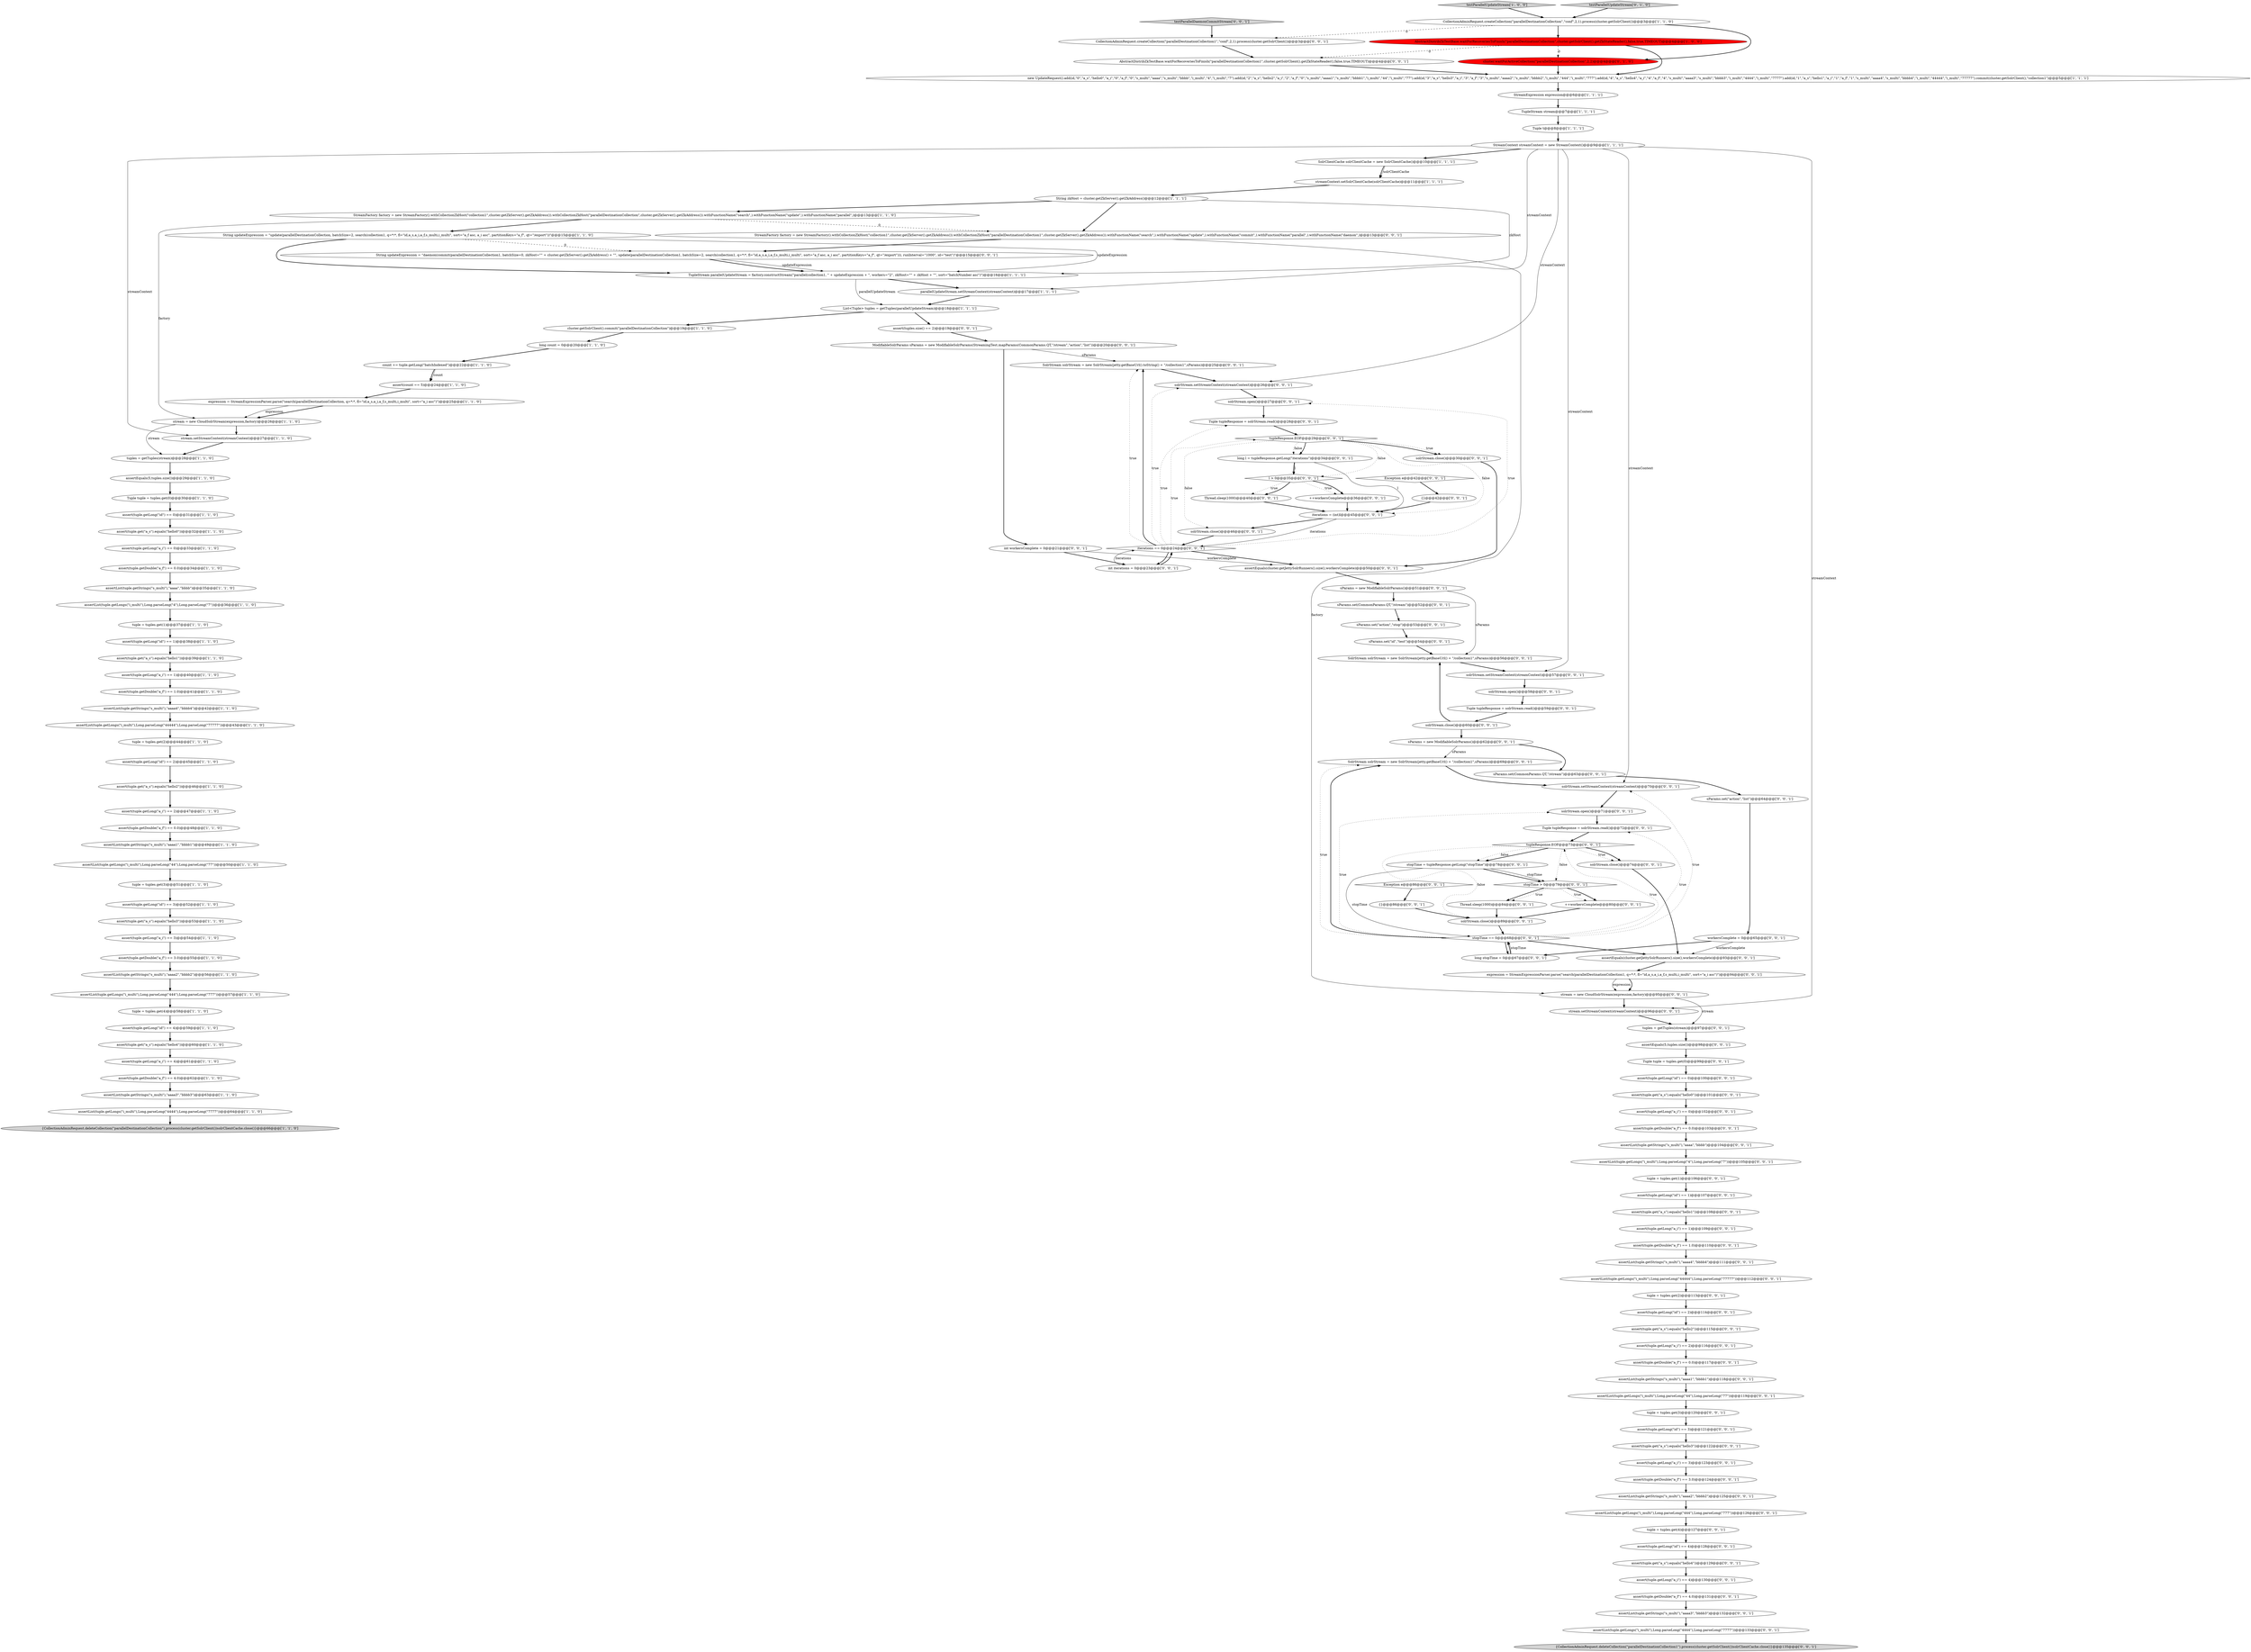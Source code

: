 digraph {
24 [style = filled, label = "assert(tuple.getLong(\"id\") == 0)@@@31@@@['1', '1', '0']", fillcolor = white, shape = ellipse image = "AAA0AAABBB1BBB"];
71 [style = filled, label = "ModifiableSolrParams sParams = new ModifiableSolrParams(StreamingTest.mapParams(CommonParams.QT,\"/stream\",\"action\",\"list\"))@@@20@@@['0', '0', '1']", fillcolor = white, shape = ellipse image = "AAA0AAABBB3BBB"];
30 [style = filled, label = "assertList(tuple.getLongs(\"i_multi\"),Long.parseLong(\"44\"),Long.parseLong(\"77\"))@@@50@@@['1', '1', '0']", fillcolor = white, shape = ellipse image = "AAA0AAABBB1BBB"];
153 [style = filled, label = "long stopTime = 0@@@67@@@['0', '0', '1']", fillcolor = white, shape = ellipse image = "AAA0AAABBB3BBB"];
120 [style = filled, label = "Thread.sleep(1000)@@@84@@@['0', '0', '1']", fillcolor = white, shape = ellipse image = "AAA0AAABBB3BBB"];
9 [style = filled, label = "count += tuple.getLong(\"batchIndexed\")@@@22@@@['1', '1', '0']", fillcolor = white, shape = ellipse image = "AAA0AAABBB1BBB"];
43 [style = filled, label = "assert(tuple.getLong(\"a_i\") == 3)@@@54@@@['1', '1', '0']", fillcolor = white, shape = ellipse image = "AAA0AAABBB1BBB"];
48 [style = filled, label = "stream = new CloudSolrStream(expression,factory)@@@26@@@['1', '1', '0']", fillcolor = white, shape = ellipse image = "AAA0AAABBB1BBB"];
18 [style = filled, label = "TupleStream stream@@@7@@@['1', '1', '1']", fillcolor = white, shape = ellipse image = "AAA0AAABBB1BBB"];
39 [style = filled, label = "StreamExpression expression@@@6@@@['1', '1', '1']", fillcolor = white, shape = ellipse image = "AAA0AAABBB1BBB"];
112 [style = filled, label = "tupleResponse.EOF@@@29@@@['0', '0', '1']", fillcolor = white, shape = diamond image = "AAA0AAABBB3BBB"];
85 [style = filled, label = "iterations == 0@@@24@@@['0', '0', '1']", fillcolor = white, shape = diamond image = "AAA0AAABBB3BBB"];
151 [style = filled, label = "CollectionAdminRequest.createCollection(\"parallelDestinationCollection1\",\"conf\",2,1).process(cluster.getSolrClient())@@@3@@@['0', '0', '1']", fillcolor = white, shape = ellipse image = "AAA0AAABBB3BBB"];
42 [style = filled, label = "parallelUpdateStream.setStreamContext(streamContext)@@@17@@@['1', '1', '1']", fillcolor = white, shape = ellipse image = "AAA0AAABBB1BBB"];
89 [style = filled, label = "Tuple tupleResponse = solrStream.read()@@@59@@@['0', '0', '1']", fillcolor = white, shape = ellipse image = "AAA0AAABBB3BBB"];
72 [style = filled, label = "sParams = new ModifiableSolrParams()@@@62@@@['0', '0', '1']", fillcolor = white, shape = ellipse image = "AAA0AAABBB3BBB"];
152 [style = filled, label = "solrStream.close()@@@60@@@['0', '0', '1']", fillcolor = white, shape = ellipse image = "AAA0AAABBB3BBB"];
133 [style = filled, label = "assertList(tuple.getStrings(\"s_multi\"),\"aaaa1\",\"bbbb1\")@@@118@@@['0', '0', '1']", fillcolor = white, shape = ellipse image = "AAA0AAABBB3BBB"];
113 [style = filled, label = "solrStream.open()@@@58@@@['0', '0', '1']", fillcolor = white, shape = ellipse image = "AAA0AAABBB3BBB"];
86 [style = filled, label = "testParallelDaemonCommitStream['0', '0', '1']", fillcolor = lightgray, shape = diamond image = "AAA0AAABBB3BBB"];
92 [style = filled, label = "long l = tupleResponse.getLong(\"iterations\")@@@34@@@['0', '0', '1']", fillcolor = white, shape = ellipse image = "AAA0AAABBB3BBB"];
87 [style = filled, label = "sParams = new ModifiableSolrParams()@@@51@@@['0', '0', '1']", fillcolor = white, shape = ellipse image = "AAA0AAABBB3BBB"];
90 [style = filled, label = "assertEquals(5,tuples.size())@@@98@@@['0', '0', '1']", fillcolor = white, shape = ellipse image = "AAA0AAABBB3BBB"];
70 [style = filled, label = "solrStream.open()@@@27@@@['0', '0', '1']", fillcolor = white, shape = ellipse image = "AAA0AAABBB3BBB"];
14 [style = filled, label = "assertList(tuple.getStrings(\"s_multi\"),\"aaaa3\",\"bbbb3\")@@@63@@@['1', '1', '0']", fillcolor = white, shape = ellipse image = "AAA0AAABBB1BBB"];
53 [style = filled, label = "tuples = getTuples(stream)@@@28@@@['1', '1', '0']", fillcolor = white, shape = ellipse image = "AAA0AAABBB1BBB"];
47 [style = filled, label = "testParallelUpdateStream['1', '0', '0']", fillcolor = lightgray, shape = diamond image = "AAA0AAABBB1BBB"];
15 [style = filled, label = "assert(tuple.get(\"a_s\").equals(\"hello1\"))@@@39@@@['1', '1', '0']", fillcolor = white, shape = ellipse image = "AAA0AAABBB1BBB"];
128 [style = filled, label = "assertList(tuple.getLongs(\"i_multi\"),Long.parseLong(\"444\"),Long.parseLong(\"777\"))@@@126@@@['0', '0', '1']", fillcolor = white, shape = ellipse image = "AAA0AAABBB3BBB"];
79 [style = filled, label = "sParams.set(CommonParams.QT,\"/stream\")@@@52@@@['0', '0', '1']", fillcolor = white, shape = ellipse image = "AAA0AAABBB3BBB"];
36 [style = filled, label = "stream.setStreamContext(streamContext)@@@27@@@['1', '1', '0']", fillcolor = white, shape = ellipse image = "AAA0AAABBB1BBB"];
84 [style = filled, label = "Exception e@@@86@@@['0', '0', '1']", fillcolor = white, shape = diamond image = "AAA0AAABBB3BBB"];
100 [style = filled, label = "assertList(tuple.getLongs(\"i_multi\"),Long.parseLong(\"44\"),Long.parseLong(\"77\"))@@@119@@@['0', '0', '1']", fillcolor = white, shape = ellipse image = "AAA0AAABBB3BBB"];
127 [style = filled, label = "assert(tuple.get(\"a_s\").equals(\"hello2\"))@@@115@@@['0', '0', '1']", fillcolor = white, shape = ellipse image = "AAA0AAABBB3BBB"];
101 [style = filled, label = "String updateExpression = \"daemon(commit(parallelDestinationCollection1, batchSize=0, zkHost=\"\" + cluster.getZkServer().getZkAddress() + \"\", update(parallelDestinationCollection1, batchSize=2, search(collection1, q=*:*, fl=\"id,a_s,a_i,a_f,s_multi,i_multi\", sort=\"a_f asc, a_i asc\", partitionKeys=\"a_f\", qt=\"/export\"))), runInterval=\"1000\", id=\"test\")\"@@@15@@@['0', '0', '1']", fillcolor = white, shape = ellipse image = "AAA0AAABBB3BBB"];
40 [style = filled, label = "assert(tuple.getLong(\"a_i\") == 0)@@@33@@@['1', '1', '0']", fillcolor = white, shape = ellipse image = "AAA0AAABBB1BBB"];
93 [style = filled, label = "sParams.set(\"action\",\"stop\")@@@53@@@['0', '0', '1']", fillcolor = white, shape = ellipse image = "AAA0AAABBB3BBB"];
109 [style = filled, label = "assert(tuple.getLong(\"id\") == 3)@@@121@@@['0', '0', '1']", fillcolor = white, shape = ellipse image = "AAA0AAABBB3BBB"];
157 [style = filled, label = "assertList(tuple.getLongs(\"i_multi\"),Long.parseLong(\"4444\"),Long.parseLong(\"7777\"))@@@133@@@['0', '0', '1']", fillcolor = white, shape = ellipse image = "AAA0AAABBB3BBB"];
4 [style = filled, label = "expression = StreamExpressionParser.parse(\"search(parallelDestinationCollection, q=*:*, fl=\"id,a_s,a_i,a_f,s_multi,i_multi\", sort=\"a_i asc\")\")@@@25@@@['1', '1', '0']", fillcolor = white, shape = ellipse image = "AAA0AAABBB1BBB"];
125 [style = filled, label = "SolrStream solrStream = new SolrStream(jetty.getBaseUrl() + \"/collection1\",sParams)@@@69@@@['0', '0', '1']", fillcolor = white, shape = ellipse image = "AAA0AAABBB3BBB"];
29 [style = filled, label = "assert(tuple.getDouble(\"a_f\") == 0.0)@@@34@@@['1', '1', '0']", fillcolor = white, shape = ellipse image = "AAA0AAABBB1BBB"];
142 [style = filled, label = "assert(tuple.getLong(\"id\") == 4)@@@128@@@['0', '0', '1']", fillcolor = white, shape = ellipse image = "AAA0AAABBB3BBB"];
57 [style = filled, label = "assertList(tuple.getLongs(\"i_multi\"),Long.parseLong(\"4444\"),Long.parseLong(\"7777\"))@@@64@@@['1', '1', '0']", fillcolor = white, shape = ellipse image = "AAA0AAABBB1BBB"];
34 [style = filled, label = "SolrClientCache solrClientCache = new SolrClientCache()@@@10@@@['1', '1', '1']", fillcolor = white, shape = ellipse image = "AAA0AAABBB1BBB"];
135 [style = filled, label = "assert(tuple.getDouble(\"a_f\") == 1.0)@@@110@@@['0', '0', '1']", fillcolor = white, shape = ellipse image = "AAA0AAABBB3BBB"];
41 [style = filled, label = "tuple = tuples.get(2)@@@44@@@['1', '1', '0']", fillcolor = white, shape = ellipse image = "AAA0AAABBB1BBB"];
121 [style = filled, label = "expression = StreamExpressionParser.parse(\"search(parallelDestinationCollection1, q=*:*, fl=\"id,a_s,a_i,a_f,s_multi,i_multi\", sort=\"a_i asc\")\")@@@94@@@['0', '0', '1']", fillcolor = white, shape = ellipse image = "AAA0AAABBB3BBB"];
156 [style = filled, label = "solrStream.close()@@@74@@@['0', '0', '1']", fillcolor = white, shape = ellipse image = "AAA0AAABBB3BBB"];
50 [style = filled, label = "assertList(tuple.getStrings(\"s_multi\"),\"aaaa2\",\"bbbb2\")@@@56@@@['1', '1', '0']", fillcolor = white, shape = ellipse image = "AAA0AAABBB1BBB"];
56 [style = filled, label = "streamContext.setSolrClientCache(solrClientCache)@@@11@@@['1', '1', '1']", fillcolor = white, shape = ellipse image = "AAA0AAABBB1BBB"];
141 [style = filled, label = "solrStream.setStreamContext(streamContext)@@@57@@@['0', '0', '1']", fillcolor = white, shape = ellipse image = "AAA0AAABBB3BBB"];
25 [style = filled, label = "assertList(tuple.getLongs(\"i_multi\"),Long.parseLong(\"4\"),Long.parseLong(\"7\"))@@@36@@@['1', '1', '0']", fillcolor = white, shape = ellipse image = "AAA0AAABBB1BBB"];
5 [style = filled, label = "String updateExpression = \"update(parallelDestinationCollection, batchSize=2, search(collection1, q=*:*, fl=\"id,a_s,a_i,a_f,s_multi,i_multi\", sort=\"a_f asc, a_i asc\", partitionKeys=\"a_f\", qt=\"/export\"))\"@@@15@@@['1', '1', '0']", fillcolor = white, shape = ellipse image = "AAA0AAABBB1BBB"];
20 [style = filled, label = "assert(tuple.getLong(\"a_i\") == 1)@@@40@@@['1', '1', '0']", fillcolor = white, shape = ellipse image = "AAA0AAABBB1BBB"];
78 [style = filled, label = "AbstractDistribZkTestBase.waitForRecoveriesToFinish(\"parallelDestinationCollection1\",cluster.getSolrClient().getZkStateReader(),false,true,TIMEOUT)@@@4@@@['0', '0', '1']", fillcolor = white, shape = ellipse image = "AAA0AAABBB3BBB"];
114 [style = filled, label = "SolrStream solrStream = new SolrStream(jetty.getBaseUrl().toString() + \"/collection1\",sParams)@@@25@@@['0', '0', '1']", fillcolor = white, shape = ellipse image = "AAA0AAABBB3BBB"];
0 [style = filled, label = "Tuple t@@@8@@@['1', '1', '1']", fillcolor = white, shape = ellipse image = "AAA0AAABBB1BBB"];
61 [style = filled, label = "testParallelUpdateStream['0', '1', '0']", fillcolor = lightgray, shape = diamond image = "AAA0AAABBB2BBB"];
129 [style = filled, label = "assertList(tuple.getStrings(\"s_multi\"),\"aaaa\",\"bbbb\")@@@104@@@['0', '0', '1']", fillcolor = white, shape = ellipse image = "AAA0AAABBB3BBB"];
51 [style = filled, label = "assert(tuple.getDouble(\"a_f\") == 4.0)@@@62@@@['1', '1', '0']", fillcolor = white, shape = ellipse image = "AAA0AAABBB1BBB"];
54 [style = filled, label = "assert(tuple.getLong(\"id\") == 1)@@@38@@@['1', '1', '0']", fillcolor = white, shape = ellipse image = "AAA0AAABBB1BBB"];
134 [style = filled, label = "{CollectionAdminRequest.deleteCollection(\"parallelDestinationCollection1\").process(cluster.getSolrClient())solrClientCache.close()}@@@135@@@['0', '0', '1']", fillcolor = lightgray, shape = ellipse image = "AAA0AAABBB3BBB"];
63 [style = filled, label = "Tuple tupleResponse = solrStream.read()@@@72@@@['0', '0', '1']", fillcolor = white, shape = ellipse image = "AAA0AAABBB3BBB"];
94 [style = filled, label = "Thread.sleep(1000)@@@40@@@['0', '0', '1']", fillcolor = white, shape = ellipse image = "AAA0AAABBB3BBB"];
136 [style = filled, label = "int workersComplete = 0@@@21@@@['0', '0', '1']", fillcolor = white, shape = ellipse image = "AAA0AAABBB3BBB"];
126 [style = filled, label = "assert(tuple.getLong(\"id\") == 2)@@@114@@@['0', '0', '1']", fillcolor = white, shape = ellipse image = "AAA0AAABBB3BBB"];
99 [style = filled, label = "assertEquals(cluster.getJettySolrRunners().size(),workersComplete)@@@93@@@['0', '0', '1']", fillcolor = white, shape = ellipse image = "AAA0AAABBB3BBB"];
83 [style = filled, label = "++workersComplete@@@36@@@['0', '0', '1']", fillcolor = white, shape = ellipse image = "AAA0AAABBB3BBB"];
64 [style = filled, label = "Tuple tuple = tuples.get(0)@@@99@@@['0', '0', '1']", fillcolor = white, shape = ellipse image = "AAA0AAABBB3BBB"];
150 [style = filled, label = "assert(tuples.size() == 2)@@@19@@@['0', '0', '1']", fillcolor = white, shape = ellipse image = "AAA0AAABBB3BBB"];
130 [style = filled, label = "assertList(tuple.getStrings(\"s_multi\"),\"aaaa2\",\"bbbb2\")@@@125@@@['0', '0', '1']", fillcolor = white, shape = ellipse image = "AAA0AAABBB3BBB"];
17 [style = filled, label = "assert(tuple.getDouble(\"a_f\") == 3.0)@@@55@@@['1', '1', '0']", fillcolor = white, shape = ellipse image = "AAA0AAABBB1BBB"];
104 [style = filled, label = "assertList(tuple.getStrings(\"s_multi\"),\"aaaa3\",\"bbbb3\")@@@132@@@['0', '0', '1']", fillcolor = white, shape = ellipse image = "AAA0AAABBB3BBB"];
119 [style = filled, label = "tupleResponse.EOF@@@73@@@['0', '0', '1']", fillcolor = white, shape = diamond image = "AAA0AAABBB3BBB"];
23 [style = filled, label = "Tuple tuple = tuples.get(0)@@@30@@@['1', '1', '0']", fillcolor = white, shape = ellipse image = "AAA0AAABBB1BBB"];
155 [style = filled, label = "assertList(tuple.getLongs(\"i_multi\"),Long.parseLong(\"4\"),Long.parseLong(\"7\"))@@@105@@@['0', '0', '1']", fillcolor = white, shape = ellipse image = "AAA0AAABBB3BBB"];
144 [style = filled, label = "int iterations = 0@@@23@@@['0', '0', '1']", fillcolor = white, shape = ellipse image = "AAA0AAABBB3BBB"];
145 [style = filled, label = "sParams.set(CommonParams.QT,\"/stream\")@@@63@@@['0', '0', '1']", fillcolor = white, shape = ellipse image = "AAA0AAABBB3BBB"];
147 [style = filled, label = "stream = new CloudSolrStream(expression,factory)@@@95@@@['0', '0', '1']", fillcolor = white, shape = ellipse image = "AAA0AAABBB3BBB"];
154 [style = filled, label = "solrStream.close()@@@89@@@['0', '0', '1']", fillcolor = white, shape = ellipse image = "AAA0AAABBB3BBB"];
75 [style = filled, label = "tuple = tuples.get(1)@@@106@@@['0', '0', '1']", fillcolor = white, shape = ellipse image = "AAA0AAABBB3BBB"];
27 [style = filled, label = "assert(tuple.get(\"a_s\").equals(\"hello0\"))@@@32@@@['1', '1', '0']", fillcolor = white, shape = ellipse image = "AAA0AAABBB1BBB"];
118 [style = filled, label = "solrStream.setStreamContext(streamContext)@@@26@@@['0', '0', '1']", fillcolor = white, shape = ellipse image = "AAA0AAABBB3BBB"];
107 [style = filled, label = "tuple = tuples.get(2)@@@113@@@['0', '0', '1']", fillcolor = white, shape = ellipse image = "AAA0AAABBB3BBB"];
1 [style = filled, label = "assert(tuple.get(\"a_s\").equals(\"hello3\"))@@@53@@@['1', '1', '0']", fillcolor = white, shape = ellipse image = "AAA0AAABBB1BBB"];
97 [style = filled, label = "assert(tuple.getDouble(\"a_f\") == 0.0)@@@103@@@['0', '0', '1']", fillcolor = white, shape = ellipse image = "AAA0AAABBB3BBB"];
7 [style = filled, label = "StreamFactory factory = new StreamFactory().withCollectionZkHost(\"collection1\",cluster.getZkServer().getZkAddress()).withCollectionZkHost(\"parallelDestinationCollection\",cluster.getZkServer().getZkAddress()).withFunctionName(\"search\",).withFunctionName(\"update\",).withFunctionName(\"parallel\",)@@@13@@@['1', '1', '0']", fillcolor = white, shape = ellipse image = "AAA0AAABBB1BBB"];
28 [style = filled, label = "String zkHost = cluster.getZkServer().getZkAddress()@@@12@@@['1', '1', '1']", fillcolor = white, shape = ellipse image = "AAA0AAABBB1BBB"];
46 [style = filled, label = "{CollectionAdminRequest.deleteCollection(\"parallelDestinationCollection\").process(cluster.getSolrClient())solrClientCache.close()}@@@66@@@['1', '1', '0']", fillcolor = lightgray, shape = ellipse image = "AAA0AAABBB1BBB"];
66 [style = filled, label = "assert(tuple.getDouble(\"a_f\") == 4.0)@@@131@@@['0', '0', '1']", fillcolor = white, shape = ellipse image = "AAA0AAABBB3BBB"];
21 [style = filled, label = "assert(tuple.getLong(\"id\") == 3)@@@52@@@['1', '1', '0']", fillcolor = white, shape = ellipse image = "AAA0AAABBB1BBB"];
62 [style = filled, label = "cluster.waitForActiveCollection(\"parallelDestinationCollection\",2,2)@@@4@@@['0', '1', '0']", fillcolor = red, shape = ellipse image = "AAA1AAABBB2BBB"];
102 [style = filled, label = "stopTime = tupleResponse.getLong(\"stopTime\")@@@78@@@['0', '0', '1']", fillcolor = white, shape = ellipse image = "AAA0AAABBB3BBB"];
38 [style = filled, label = "StreamContext streamContext = new StreamContext()@@@9@@@['1', '1', '1']", fillcolor = white, shape = ellipse image = "AAA0AAABBB1BBB"];
69 [style = filled, label = "StreamFactory factory = new StreamFactory().withCollectionZkHost(\"collection1\",cluster.getZkServer().getZkAddress()).withCollectionZkHost(\"parallelDestinationCollection1\",cluster.getZkServer().getZkAddress()).withFunctionName(\"search\",).withFunctionName(\"update\",).withFunctionName(\"commit\",).withFunctionName(\"parallel\",).withFunctionName(\"daemon\",)@@@13@@@['0', '0', '1']", fillcolor = white, shape = ellipse image = "AAA0AAABBB3BBB"];
11 [style = filled, label = "assert(count == 5)@@@24@@@['1', '1', '0']", fillcolor = white, shape = ellipse image = "AAA0AAABBB1BBB"];
16 [style = filled, label = "long count = 0@@@20@@@['1', '1', '0']", fillcolor = white, shape = ellipse image = "AAA0AAABBB1BBB"];
26 [style = filled, label = "assert(tuple.getLong(\"id\") == 4)@@@59@@@['1', '1', '0']", fillcolor = white, shape = ellipse image = "AAA0AAABBB1BBB"];
143 [style = filled, label = "assert(tuple.getDouble(\"a_f\") == 3.0)@@@124@@@['0', '0', '1']", fillcolor = white, shape = ellipse image = "AAA0AAABBB3BBB"];
68 [style = filled, label = "assert(tuple.get(\"a_s\").equals(\"hello3\"))@@@122@@@['0', '0', '1']", fillcolor = white, shape = ellipse image = "AAA0AAABBB3BBB"];
106 [style = filled, label = "Exception e@@@42@@@['0', '0', '1']", fillcolor = white, shape = diamond image = "AAA0AAABBB3BBB"];
123 [style = filled, label = "assert(tuple.getLong(\"a_i\") == 0)@@@102@@@['0', '0', '1']", fillcolor = white, shape = ellipse image = "AAA0AAABBB3BBB"];
103 [style = filled, label = "assert(tuple.getLong(\"a_i\") == 1)@@@109@@@['0', '0', '1']", fillcolor = white, shape = ellipse image = "AAA0AAABBB3BBB"];
12 [style = filled, label = "assertEquals(5,tuples.size())@@@29@@@['1', '1', '0']", fillcolor = white, shape = ellipse image = "AAA0AAABBB1BBB"];
124 [style = filled, label = "solrStream.open()@@@71@@@['0', '0', '1']", fillcolor = white, shape = ellipse image = "AAA0AAABBB3BBB"];
44 [style = filled, label = "assertList(tuple.getStrings(\"s_multi\"),\"aaaa\",\"bbbb\")@@@35@@@['1', '1', '0']", fillcolor = white, shape = ellipse image = "AAA0AAABBB1BBB"];
3 [style = filled, label = "assertList(tuple.getLongs(\"i_multi\"),Long.parseLong(\"44444\"),Long.parseLong(\"77777\"))@@@43@@@['1', '1', '0']", fillcolor = white, shape = ellipse image = "AAA0AAABBB1BBB"];
132 [style = filled, label = "assert(tuple.getLong(\"id\") == 1)@@@107@@@['0', '0', '1']", fillcolor = white, shape = ellipse image = "AAA0AAABBB3BBB"];
146 [style = filled, label = "Tuple tupleResponse = solrStream.read()@@@28@@@['0', '0', '1']", fillcolor = white, shape = ellipse image = "AAA0AAABBB3BBB"];
6 [style = filled, label = "assert(tuple.getLong(\"id\") == 2)@@@45@@@['1', '1', '0']", fillcolor = white, shape = ellipse image = "AAA0AAABBB1BBB"];
31 [style = filled, label = "assertList(tuple.getStrings(\"s_multi\"),\"aaaa4\",\"bbbb4\")@@@42@@@['1', '1', '0']", fillcolor = white, shape = ellipse image = "AAA0AAABBB1BBB"];
95 [style = filled, label = "tuples = getTuples(stream)@@@97@@@['0', '0', '1']", fillcolor = white, shape = ellipse image = "AAA0AAABBB3BBB"];
98 [style = filled, label = "assert(tuple.get(\"a_s\").equals(\"hello1\"))@@@108@@@['0', '0', '1']", fillcolor = white, shape = ellipse image = "AAA0AAABBB3BBB"];
32 [style = filled, label = "TupleStream parallelUpdateStream = factory.constructStream(\"parallel(collection1, \" + updateExpression + \", workers=\"2\", zkHost=\"\" + zkHost + \"\", sort=\"batchNumber asc\")\")@@@16@@@['1', '1', '1']", fillcolor = white, shape = ellipse image = "AAA0AAABBB1BBB"];
59 [style = filled, label = "assert(tuple.get(\"a_s\").equals(\"hello4\"))@@@60@@@['1', '1', '0']", fillcolor = white, shape = ellipse image = "AAA0AAABBB1BBB"];
60 [style = filled, label = "List<Tuple> tuples = getTuples(parallelUpdateStream)@@@18@@@['1', '1', '1']", fillcolor = white, shape = ellipse image = "AAA0AAABBB1BBB"];
35 [style = filled, label = "tuple = tuples.get(4)@@@58@@@['1', '1', '0']", fillcolor = white, shape = ellipse image = "AAA0AAABBB1BBB"];
149 [style = filled, label = "tuple = tuples.get(3)@@@120@@@['0', '0', '1']", fillcolor = white, shape = ellipse image = "AAA0AAABBB3BBB"];
116 [style = filled, label = "assertEquals(cluster.getJettySolrRunners().size(),workersComplete)@@@50@@@['0', '0', '1']", fillcolor = white, shape = ellipse image = "AAA0AAABBB3BBB"];
37 [style = filled, label = "assert(tuple.getLong(\"a_i\") == 2)@@@47@@@['1', '1', '0']", fillcolor = white, shape = ellipse image = "AAA0AAABBB1BBB"];
108 [style = filled, label = "assert(tuple.getLong(\"id\") == 0)@@@100@@@['0', '0', '1']", fillcolor = white, shape = ellipse image = "AAA0AAABBB3BBB"];
65 [style = filled, label = "assert(tuple.getLong(\"a_i\") == 3)@@@123@@@['0', '0', '1']", fillcolor = white, shape = ellipse image = "AAA0AAABBB3BBB"];
115 [style = filled, label = "assert(tuple.getLong(\"a_i\") == 4)@@@130@@@['0', '0', '1']", fillcolor = white, shape = ellipse image = "AAA0AAABBB3BBB"];
49 [style = filled, label = "assertList(tuple.getLongs(\"i_multi\"),Long.parseLong(\"444\"),Long.parseLong(\"777\"))@@@57@@@['1', '1', '0']", fillcolor = white, shape = ellipse image = "AAA0AAABBB1BBB"];
110 [style = filled, label = "assert(tuple.getLong(\"a_i\") == 2)@@@116@@@['0', '0', '1']", fillcolor = white, shape = ellipse image = "AAA0AAABBB3BBB"];
91 [style = filled, label = "stopTime == 0@@@68@@@['0', '0', '1']", fillcolor = white, shape = diamond image = "AAA0AAABBB3BBB"];
96 [style = filled, label = "assertList(tuple.getLongs(\"i_multi\"),Long.parseLong(\"44444\"),Long.parseLong(\"77777\"))@@@112@@@['0', '0', '1']", fillcolor = white, shape = ellipse image = "AAA0AAABBB3BBB"];
131 [style = filled, label = "solrStream.close()@@@30@@@['0', '0', '1']", fillcolor = white, shape = ellipse image = "AAA0AAABBB3BBB"];
137 [style = filled, label = "l > 0@@@35@@@['0', '0', '1']", fillcolor = white, shape = diamond image = "AAA0AAABBB3BBB"];
73 [style = filled, label = "workersComplete = 0@@@65@@@['0', '0', '1']", fillcolor = white, shape = ellipse image = "AAA0AAABBB3BBB"];
122 [style = filled, label = "tuple = tuples.get(4)@@@127@@@['0', '0', '1']", fillcolor = white, shape = ellipse image = "AAA0AAABBB3BBB"];
82 [style = filled, label = "{}@@@86@@@['0', '0', '1']", fillcolor = white, shape = ellipse image = "AAA0AAABBB3BBB"];
138 [style = filled, label = "stream.setStreamContext(streamContext)@@@96@@@['0', '0', '1']", fillcolor = white, shape = ellipse image = "AAA0AAABBB3BBB"];
19 [style = filled, label = "tuple = tuples.get(1)@@@37@@@['1', '1', '0']", fillcolor = white, shape = ellipse image = "AAA0AAABBB1BBB"];
139 [style = filled, label = "solrStream.close()@@@46@@@['0', '0', '1']", fillcolor = white, shape = ellipse image = "AAA0AAABBB3BBB"];
81 [style = filled, label = "solrStream.setStreamContext(streamContext)@@@70@@@['0', '0', '1']", fillcolor = white, shape = ellipse image = "AAA0AAABBB3BBB"];
55 [style = filled, label = "assert(tuple.get(\"a_s\").equals(\"hello2\"))@@@46@@@['1', '1', '0']", fillcolor = white, shape = ellipse image = "AAA0AAABBB1BBB"];
33 [style = filled, label = "tuple = tuples.get(3)@@@51@@@['1', '1', '0']", fillcolor = white, shape = ellipse image = "AAA0AAABBB1BBB"];
77 [style = filled, label = "sParams.set(\"id\",\"test\")@@@54@@@['0', '0', '1']", fillcolor = white, shape = ellipse image = "AAA0AAABBB3BBB"];
8 [style = filled, label = "AbstractDistribZkTestBase.waitForRecoveriesToFinish(\"parallelDestinationCollection\",cluster.getSolrClient().getZkStateReader(),false,true,TIMEOUT)@@@4@@@['1', '0', '0']", fillcolor = red, shape = ellipse image = "AAA1AAABBB1BBB"];
45 [style = filled, label = "assertList(tuple.getStrings(\"s_multi\"),\"aaaa1\",\"bbbb1\")@@@49@@@['1', '1', '0']", fillcolor = white, shape = ellipse image = "AAA0AAABBB1BBB"];
22 [style = filled, label = "new UpdateRequest().add(id,\"0\",\"a_s\",\"hello0\",\"a_i\",\"0\",\"a_f\",\"0\",\"s_multi\",\"aaaa\",\"s_multi\",\"bbbb\",\"i_multi\",\"4\",\"i_multi\",\"7\").add(id,\"2\",\"a_s\",\"hello2\",\"a_i\",\"2\",\"a_f\",\"0\",\"s_multi\",\"aaaa1\",\"s_multi\",\"bbbb1\",\"i_multi\",\"44\",\"i_multi\",\"77\").add(id,\"3\",\"a_s\",\"hello3\",\"a_i\",\"3\",\"a_f\",\"3\",\"s_multi\",\"aaaa2\",\"s_multi\",\"bbbb2\",\"i_multi\",\"444\",\"i_multi\",\"777\").add(id,\"4\",\"a_s\",\"hello4\",\"a_i\",\"4\",\"a_f\",\"4\",\"s_multi\",\"aaaa3\",\"s_multi\",\"bbbb3\",\"i_multi\",\"4444\",\"i_multi\",\"7777\").add(id,\"1\",\"a_s\",\"hello1\",\"a_i\",\"1\",\"a_f\",\"1\",\"s_multi\",\"aaaa4\",\"s_multi\",\"bbbb4\",\"i_multi\",\"44444\",\"i_multi\",\"77777\").commit(cluster.getSolrClient(),\"collection1\")@@@5@@@['1', '1', '1']", fillcolor = white, shape = ellipse image = "AAA0AAABBB1BBB"];
117 [style = filled, label = "assert(tuple.get(\"a_s\").equals(\"hello4\"))@@@129@@@['0', '0', '1']", fillcolor = white, shape = ellipse image = "AAA0AAABBB3BBB"];
52 [style = filled, label = "assert(tuple.getLong(\"a_i\") == 4)@@@61@@@['1', '1', '0']", fillcolor = white, shape = ellipse image = "AAA0AAABBB1BBB"];
10 [style = filled, label = "assert(tuple.getDouble(\"a_f\") == 0.0)@@@48@@@['1', '1', '0']", fillcolor = white, shape = ellipse image = "AAA0AAABBB1BBB"];
67 [style = filled, label = "stopTime > 0@@@79@@@['0', '0', '1']", fillcolor = white, shape = diamond image = "AAA0AAABBB3BBB"];
2 [style = filled, label = "assert(tuple.getDouble(\"a_f\") == 1.0)@@@41@@@['1', '1', '0']", fillcolor = white, shape = ellipse image = "AAA0AAABBB1BBB"];
80 [style = filled, label = "assert(tuple.get(\"a_s\").equals(\"hello0\"))@@@101@@@['0', '0', '1']", fillcolor = white, shape = ellipse image = "AAA0AAABBB3BBB"];
76 [style = filled, label = "++workersComplete@@@80@@@['0', '0', '1']", fillcolor = white, shape = ellipse image = "AAA0AAABBB3BBB"];
148 [style = filled, label = "assertList(tuple.getStrings(\"s_multi\"),\"aaaa4\",\"bbbb4\")@@@111@@@['0', '0', '1']", fillcolor = white, shape = ellipse image = "AAA0AAABBB3BBB"];
111 [style = filled, label = "sParams.set(\"action\",\"list\")@@@64@@@['0', '0', '1']", fillcolor = white, shape = ellipse image = "AAA0AAABBB3BBB"];
88 [style = filled, label = "iterations = (int)l@@@45@@@['0', '0', '1']", fillcolor = white, shape = ellipse image = "AAA0AAABBB3BBB"];
13 [style = filled, label = "cluster.getSolrClient().commit(\"parallelDestinationCollection\")@@@19@@@['1', '1', '0']", fillcolor = white, shape = ellipse image = "AAA0AAABBB1BBB"];
74 [style = filled, label = "assert(tuple.getDouble(\"a_f\") == 0.0)@@@117@@@['0', '0', '1']", fillcolor = white, shape = ellipse image = "AAA0AAABBB3BBB"];
105 [style = filled, label = "SolrStream solrStream = new SolrStream(jetty.getBaseUrl() + \"/collection1\",sParams)@@@56@@@['0', '0', '1']", fillcolor = white, shape = ellipse image = "AAA0AAABBB3BBB"];
58 [style = filled, label = "CollectionAdminRequest.createCollection(\"parallelDestinationCollection\",\"conf\",2,1).process(cluster.getSolrClient())@@@3@@@['1', '1', '0']", fillcolor = white, shape = ellipse image = "AAA0AAABBB1BBB"];
140 [style = filled, label = "{}@@@42@@@['0', '0', '1']", fillcolor = white, shape = ellipse image = "AAA0AAABBB3BBB"];
5->32 [style = solid, label="updateExpression"];
91->125 [style = dotted, label="true"];
112->88 [style = dotted, label="false"];
9->11 [style = bold, label=""];
83->88 [style = bold, label=""];
107->126 [style = bold, label=""];
140->88 [style = bold, label=""];
91->81 [style = dotted, label="true"];
36->53 [style = bold, label=""];
117->115 [style = bold, label=""];
103->135 [style = bold, label=""];
42->60 [style = bold, label=""];
124->63 [style = bold, label=""];
141->113 [style = bold, label=""];
143->130 [style = bold, label=""];
71->114 [style = solid, label="sParams"];
45->30 [style = bold, label=""];
115->66 [style = bold, label=""];
38->81 [style = solid, label="streamContext"];
130->128 [style = bold, label=""];
133->100 [style = bold, label=""];
137->94 [style = dotted, label="true"];
128->122 [style = bold, label=""];
85->114 [style = dotted, label="true"];
85->70 [style = dotted, label="true"];
39->18 [style = bold, label=""];
151->78 [style = bold, label=""];
58->62 [style = bold, label=""];
85->144 [style = bold, label=""];
38->118 [style = solid, label="streamContext"];
82->154 [style = bold, label=""];
15->20 [style = bold, label=""];
21->1 [style = bold, label=""];
146->112 [style = bold, label=""];
126->127 [style = bold, label=""];
25->19 [style = bold, label=""];
154->91 [style = bold, label=""];
121->147 [style = bold, label=""];
101->32 [style = solid, label="updateExpression"];
29->44 [style = bold, label=""];
88->139 [style = bold, label=""];
153->91 [style = bold, label=""];
69->147 [style = solid, label="factory"];
48->53 [style = solid, label="stream"];
100->149 [style = bold, label=""];
99->121 [style = bold, label=""];
153->91 [style = solid, label="stopTime"];
112->137 [style = dotted, label="false"];
112->131 [style = bold, label=""];
85->118 [style = dotted, label="true"];
24->27 [style = bold, label=""];
18->0 [style = bold, label=""];
16->9 [style = bold, label=""];
7->69 [style = dashed, label="0"];
55->37 [style = bold, label=""];
57->46 [style = bold, label=""];
114->118 [style = bold, label=""];
2->31 [style = bold, label=""];
120->154 [style = bold, label=""];
90->64 [style = bold, label=""];
70->146 [style = bold, label=""];
119->67 [style = dotted, label="false"];
38->42 [style = solid, label="streamContext"];
108->80 [style = bold, label=""];
97->129 [style = bold, label=""];
85->112 [style = dotted, label="true"];
150->71 [style = bold, label=""];
147->95 [style = solid, label="stream"];
85->146 [style = dotted, label="true"];
64->108 [style = bold, label=""];
41->6 [style = bold, label=""];
60->13 [style = bold, label=""];
85->116 [style = bold, label=""];
119->156 [style = dotted, label="true"];
121->147 [style = solid, label="expression"];
13->16 [style = bold, label=""];
50->49 [style = bold, label=""];
144->85 [style = bold, label=""];
139->85 [style = bold, label=""];
0->38 [style = bold, label=""];
8->22 [style = bold, label=""];
47->58 [style = bold, label=""];
116->87 [style = bold, label=""];
38->138 [style = solid, label="streamContext"];
91->63 [style = dotted, label="true"];
125->81 [style = bold, label=""];
127->110 [style = bold, label=""];
152->72 [style = bold, label=""];
7->5 [style = bold, label=""];
51->14 [style = bold, label=""];
113->89 [style = bold, label=""];
80->123 [style = bold, label=""];
28->69 [style = bold, label=""];
91->153 [style = bold, label=""];
34->56 [style = solid, label="solrClientCache"];
10->45 [style = bold, label=""];
14->57 [style = bold, label=""];
7->48 [style = solid, label="factory"];
92->137 [style = solid, label="l"];
69->101 [style = bold, label=""];
58->151 [style = dashed, label="0"];
92->137 [style = bold, label=""];
38->36 [style = solid, label="streamContext"];
106->140 [style = bold, label=""];
87->79 [style = bold, label=""];
31->3 [style = bold, label=""];
52->51 [style = bold, label=""];
72->145 [style = bold, label=""];
32->42 [style = bold, label=""];
157->134 [style = bold, label=""];
88->85 [style = solid, label="iterations"];
89->152 [style = bold, label=""];
144->85 [style = solid, label="iterations"];
40->29 [style = bold, label=""];
152->105 [style = bold, label=""];
142->117 [style = bold, label=""];
65->143 [style = bold, label=""];
137->83 [style = dotted, label="true"];
63->119 [style = bold, label=""];
93->77 [style = bold, label=""];
62->22 [style = bold, label=""];
119->102 [style = bold, label=""];
30->33 [style = bold, label=""];
38->141 [style = solid, label="streamContext"];
67->76 [style = dotted, label="true"];
49->35 [style = bold, label=""];
37->10 [style = bold, label=""];
77->105 [style = bold, label=""];
58->8 [style = bold, label=""];
109->68 [style = bold, label=""];
11->4 [style = bold, label=""];
87->105 [style = solid, label="sParams"];
68->65 [style = bold, label=""];
8->62 [style = dashed, label="0"];
111->73 [style = bold, label=""];
95->90 [style = bold, label=""];
54->15 [style = bold, label=""];
112->92 [style = bold, label=""];
102->67 [style = bold, label=""];
34->56 [style = bold, label=""];
135->148 [style = bold, label=""];
19->54 [style = bold, label=""];
5->32 [style = bold, label=""];
6->55 [style = bold, label=""];
98->103 [style = bold, label=""];
43->17 [style = bold, label=""];
17->50 [style = bold, label=""];
76->154 [style = bold, label=""];
3->41 [style = bold, label=""];
131->116 [style = bold, label=""];
38->34 [style = bold, label=""];
22->39 [style = bold, label=""];
44->25 [style = bold, label=""];
123->97 [style = bold, label=""];
67->120 [style = bold, label=""];
91->119 [style = dotted, label="true"];
4->48 [style = bold, label=""];
26->59 [style = bold, label=""];
73->99 [style = solid, label="workersComplete"];
91->125 [style = bold, label=""];
35->26 [style = bold, label=""];
53->12 [style = bold, label=""];
102->67 [style = solid, label="stopTime"];
67->76 [style = bold, label=""];
85->114 [style = bold, label=""];
92->88 [style = solid, label="l"];
81->124 [style = bold, label=""];
4->48 [style = solid, label="expression"];
28->32 [style = solid, label="zkHost"];
119->154 [style = dotted, label="false"];
112->139 [style = dotted, label="false"];
48->36 [style = bold, label=""];
94->88 [style = bold, label=""];
149->109 [style = bold, label=""];
101->32 [style = bold, label=""];
1->43 [style = bold, label=""];
102->91 [style = solid, label="stopTime"];
137->94 [style = bold, label=""];
119->156 [style = bold, label=""];
72->125 [style = solid, label="sParams"];
28->7 [style = bold, label=""];
59->52 [style = bold, label=""];
129->155 [style = bold, label=""];
86->151 [style = bold, label=""];
84->82 [style = bold, label=""];
96->107 [style = bold, label=""];
8->78 [style = dashed, label="0"];
110->74 [style = bold, label=""];
61->58 [style = bold, label=""];
66->104 [style = bold, label=""];
137->83 [style = bold, label=""];
67->120 [style = dotted, label="true"];
91->99 [style = bold, label=""];
136->144 [style = bold, label=""];
105->141 [style = bold, label=""];
20->2 [style = bold, label=""];
74->133 [style = bold, label=""];
60->150 [style = bold, label=""];
104->157 [style = bold, label=""];
112->92 [style = dotted, label="false"];
118->70 [style = bold, label=""];
32->60 [style = solid, label="parallelUpdateStream"];
23->24 [style = bold, label=""];
147->138 [style = bold, label=""];
132->98 [style = bold, label=""];
136->116 [style = solid, label="workersComplete"];
156->99 [style = bold, label=""];
148->96 [style = bold, label=""];
56->28 [style = bold, label=""];
73->153 [style = bold, label=""];
112->131 [style = dotted, label="true"];
119->102 [style = dotted, label="false"];
138->95 [style = bold, label=""];
75->132 [style = bold, label=""];
5->101 [style = dashed, label="0"];
12->23 [style = bold, label=""];
27->40 [style = bold, label=""];
33->21 [style = bold, label=""];
145->111 [style = bold, label=""];
155->75 [style = bold, label=""];
91->124 [style = dotted, label="true"];
78->22 [style = bold, label=""];
79->93 [style = bold, label=""];
122->142 [style = bold, label=""];
9->11 [style = solid, label="count"];
71->136 [style = bold, label=""];
}

